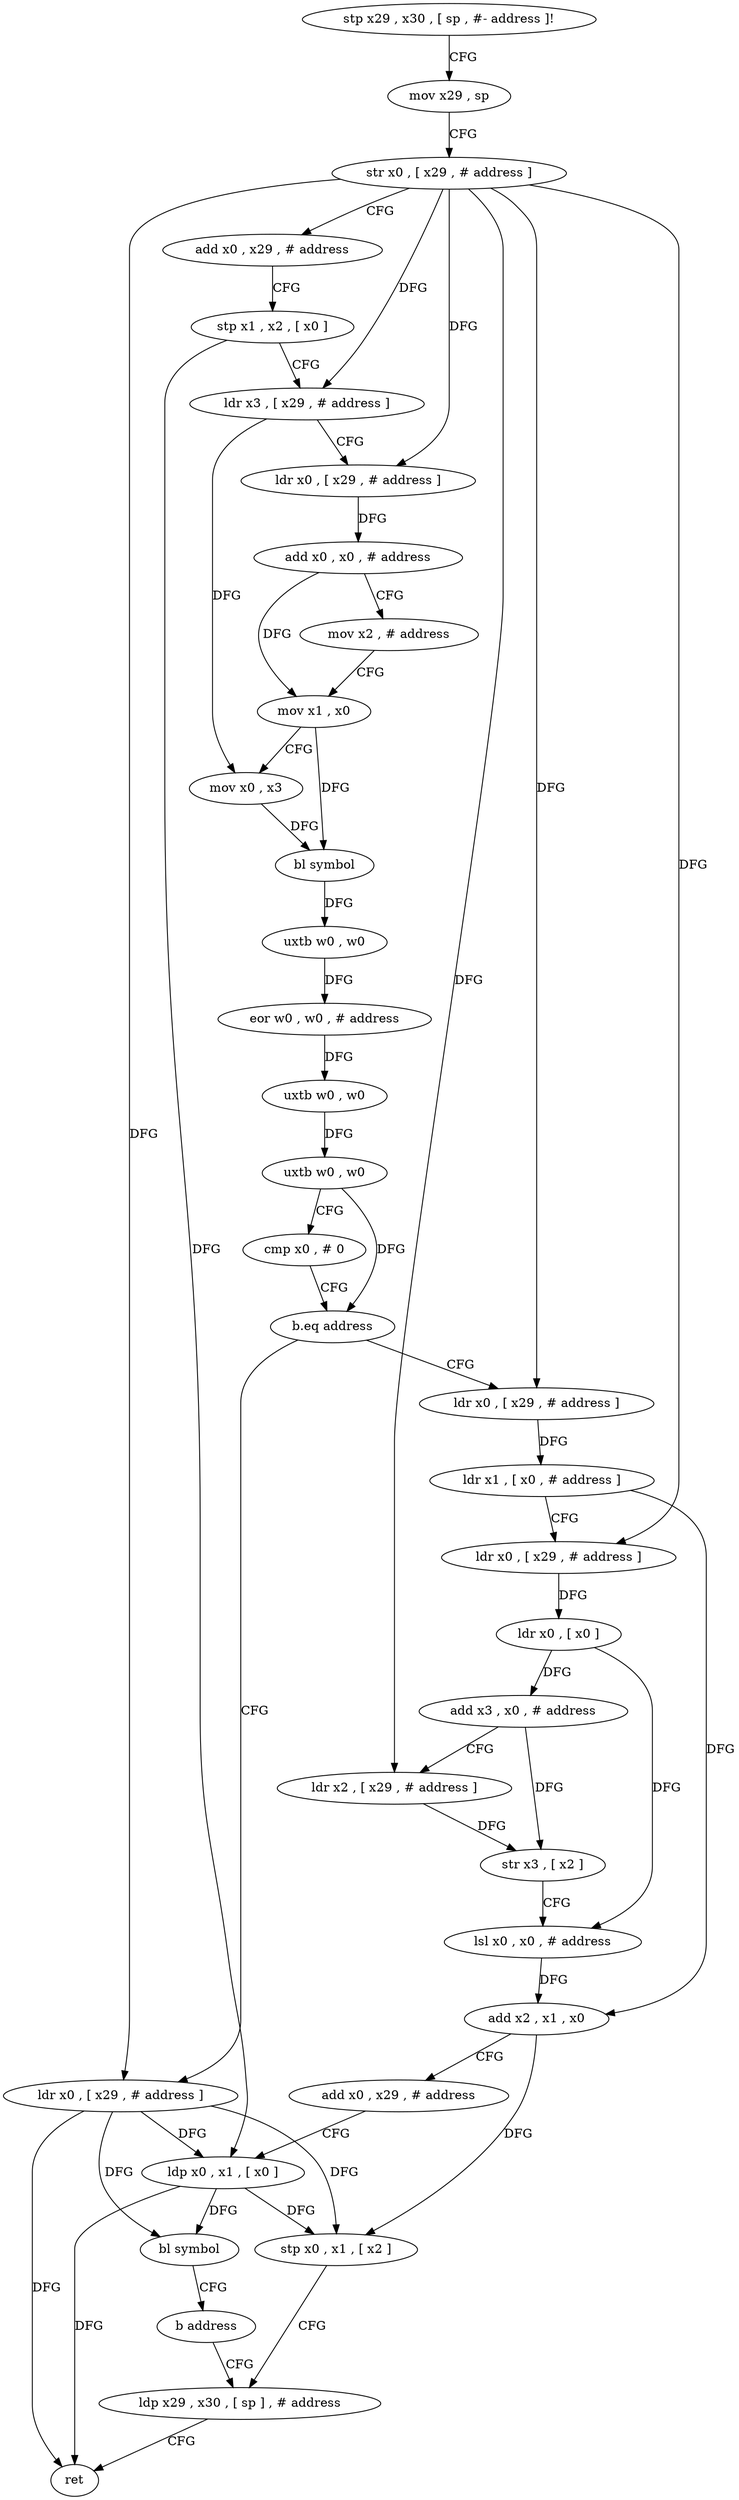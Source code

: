 digraph "func" {
"4450260" [label = "stp x29 , x30 , [ sp , #- address ]!" ]
"4450264" [label = "mov x29 , sp" ]
"4450268" [label = "str x0 , [ x29 , # address ]" ]
"4450272" [label = "add x0 , x29 , # address" ]
"4450276" [label = "stp x1 , x2 , [ x0 ]" ]
"4450280" [label = "ldr x3 , [ x29 , # address ]" ]
"4450284" [label = "ldr x0 , [ x29 , # address ]" ]
"4450288" [label = "add x0 , x0 , # address" ]
"4450292" [label = "mov x2 , # address" ]
"4450296" [label = "mov x1 , x0" ]
"4450300" [label = "mov x0 , x3" ]
"4450304" [label = "bl symbol" ]
"4450308" [label = "uxtb w0 , w0" ]
"4450312" [label = "eor w0 , w0 , # address" ]
"4450316" [label = "uxtb w0 , w0" ]
"4450320" [label = "uxtb w0 , w0" ]
"4450324" [label = "cmp x0 , # 0" ]
"4450328" [label = "b.eq address" ]
"4450344" [label = "ldr x0 , [ x29 , # address ]" ]
"4450332" [label = "ldr x0 , [ x29 , # address ]" ]
"4450348" [label = "ldr x1 , [ x0 , # address ]" ]
"4450352" [label = "ldr x0 , [ x29 , # address ]" ]
"4450356" [label = "ldr x0 , [ x0 ]" ]
"4450360" [label = "add x3 , x0 , # address" ]
"4450364" [label = "ldr x2 , [ x29 , # address ]" ]
"4450368" [label = "str x3 , [ x2 ]" ]
"4450372" [label = "lsl x0 , x0 , # address" ]
"4450376" [label = "add x2 , x1 , x0" ]
"4450380" [label = "add x0 , x29 , # address" ]
"4450384" [label = "ldp x0 , x1 , [ x0 ]" ]
"4450388" [label = "stp x0 , x1 , [ x2 ]" ]
"4450392" [label = "ldp x29 , x30 , [ sp ] , # address" ]
"4450336" [label = "bl symbol" ]
"4450340" [label = "b address" ]
"4450396" [label = "ret" ]
"4450260" -> "4450264" [ label = "CFG" ]
"4450264" -> "4450268" [ label = "CFG" ]
"4450268" -> "4450272" [ label = "CFG" ]
"4450268" -> "4450280" [ label = "DFG" ]
"4450268" -> "4450284" [ label = "DFG" ]
"4450268" -> "4450344" [ label = "DFG" ]
"4450268" -> "4450352" [ label = "DFG" ]
"4450268" -> "4450364" [ label = "DFG" ]
"4450268" -> "4450332" [ label = "DFG" ]
"4450272" -> "4450276" [ label = "CFG" ]
"4450276" -> "4450280" [ label = "CFG" ]
"4450276" -> "4450384" [ label = "DFG" ]
"4450280" -> "4450284" [ label = "CFG" ]
"4450280" -> "4450300" [ label = "DFG" ]
"4450284" -> "4450288" [ label = "DFG" ]
"4450288" -> "4450292" [ label = "CFG" ]
"4450288" -> "4450296" [ label = "DFG" ]
"4450292" -> "4450296" [ label = "CFG" ]
"4450296" -> "4450300" [ label = "CFG" ]
"4450296" -> "4450304" [ label = "DFG" ]
"4450300" -> "4450304" [ label = "DFG" ]
"4450304" -> "4450308" [ label = "DFG" ]
"4450308" -> "4450312" [ label = "DFG" ]
"4450312" -> "4450316" [ label = "DFG" ]
"4450316" -> "4450320" [ label = "DFG" ]
"4450320" -> "4450324" [ label = "CFG" ]
"4450320" -> "4450328" [ label = "DFG" ]
"4450324" -> "4450328" [ label = "CFG" ]
"4450328" -> "4450344" [ label = "CFG" ]
"4450328" -> "4450332" [ label = "CFG" ]
"4450344" -> "4450348" [ label = "DFG" ]
"4450332" -> "4450336" [ label = "DFG" ]
"4450332" -> "4450384" [ label = "DFG" ]
"4450332" -> "4450388" [ label = "DFG" ]
"4450332" -> "4450396" [ label = "DFG" ]
"4450348" -> "4450352" [ label = "CFG" ]
"4450348" -> "4450376" [ label = "DFG" ]
"4450352" -> "4450356" [ label = "DFG" ]
"4450356" -> "4450360" [ label = "DFG" ]
"4450356" -> "4450372" [ label = "DFG" ]
"4450360" -> "4450364" [ label = "CFG" ]
"4450360" -> "4450368" [ label = "DFG" ]
"4450364" -> "4450368" [ label = "DFG" ]
"4450368" -> "4450372" [ label = "CFG" ]
"4450372" -> "4450376" [ label = "DFG" ]
"4450376" -> "4450380" [ label = "CFG" ]
"4450376" -> "4450388" [ label = "DFG" ]
"4450380" -> "4450384" [ label = "CFG" ]
"4450384" -> "4450388" [ label = "DFG" ]
"4450384" -> "4450336" [ label = "DFG" ]
"4450384" -> "4450396" [ label = "DFG" ]
"4450388" -> "4450392" [ label = "CFG" ]
"4450392" -> "4450396" [ label = "CFG" ]
"4450336" -> "4450340" [ label = "CFG" ]
"4450340" -> "4450392" [ label = "CFG" ]
}
